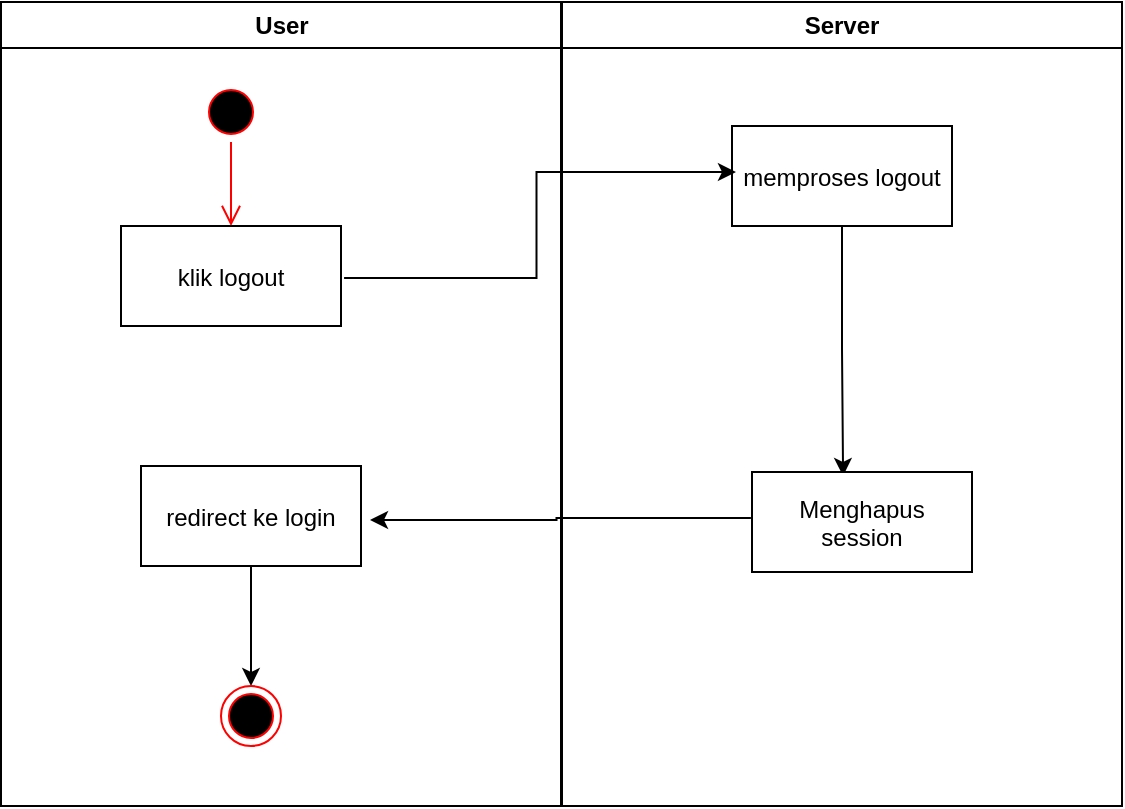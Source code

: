 <mxfile version="17.4.0" type="github">
  <diagram name="Page-1" id="e7e014a7-5840-1c2e-5031-d8a46d1fe8dd">
    <mxGraphModel dx="868" dy="593" grid="1" gridSize="10" guides="1" tooltips="1" connect="1" arrows="1" fold="1" page="1" pageScale="1" pageWidth="1169" pageHeight="826" background="none" math="0" shadow="0">
      <root>
        <mxCell id="0" />
        <mxCell id="1" parent="0" />
        <mxCell id="2" value="User" style="swimlane;whiteSpace=wrap" parent="1" vertex="1">
          <mxGeometry x="164.5" y="128" width="280" height="402" as="geometry" />
        </mxCell>
        <mxCell id="5" value="" style="ellipse;shape=startState;fillColor=#000000;strokeColor=#ff0000;" parent="2" vertex="1">
          <mxGeometry x="100" y="40" width="30" height="30" as="geometry" />
        </mxCell>
        <mxCell id="6" value="" style="edgeStyle=elbowEdgeStyle;elbow=horizontal;verticalAlign=bottom;endArrow=open;endSize=8;strokeColor=#FF0000;endFill=1;rounded=0" parent="2" source="5" target="7" edge="1">
          <mxGeometry x="100" y="40" as="geometry">
            <mxPoint x="115" y="110" as="targetPoint" />
          </mxGeometry>
        </mxCell>
        <mxCell id="7" value="klik logout" style="" parent="2" vertex="1">
          <mxGeometry x="60" y="112" width="110" height="50" as="geometry" />
        </mxCell>
        <mxCell id="uBzv8plQHfjgvvxTBPZD-51" style="edgeStyle=orthogonalEdgeStyle;rounded=0;orthogonalLoop=1;jettySize=auto;html=1;entryX=0.5;entryY=0;entryDx=0;entryDy=0;" edge="1" parent="2" source="uBzv8plQHfjgvvxTBPZD-48" target="uBzv8plQHfjgvvxTBPZD-50">
          <mxGeometry relative="1" as="geometry" />
        </mxCell>
        <mxCell id="uBzv8plQHfjgvvxTBPZD-48" value="redirect ke login" style="" vertex="1" parent="2">
          <mxGeometry x="70" y="232" width="110" height="50" as="geometry" />
        </mxCell>
        <mxCell id="uBzv8plQHfjgvvxTBPZD-50" value="" style="ellipse;html=1;shape=endState;fillColor=#000000;strokeColor=#ff0000;" vertex="1" parent="2">
          <mxGeometry x="110" y="342" width="30" height="30" as="geometry" />
        </mxCell>
        <mxCell id="3" value="Server" style="swimlane;whiteSpace=wrap" parent="1" vertex="1">
          <mxGeometry x="445" y="128" width="280" height="402" as="geometry" />
        </mxCell>
        <mxCell id="uBzv8plQHfjgvvxTBPZD-46" style="edgeStyle=orthogonalEdgeStyle;rounded=0;orthogonalLoop=1;jettySize=auto;html=1;entryX=0.414;entryY=0.04;entryDx=0;entryDy=0;entryPerimeter=0;" edge="1" parent="3" source="16" target="18">
          <mxGeometry relative="1" as="geometry" />
        </mxCell>
        <mxCell id="16" value="memproses logout" style="" parent="3" vertex="1">
          <mxGeometry x="85" y="62" width="110" height="50" as="geometry" />
        </mxCell>
        <mxCell id="18" value="Menghapus&#xa;session" style="" parent="3" vertex="1">
          <mxGeometry x="95" y="235" width="110" height="50" as="geometry" />
        </mxCell>
        <mxCell id="uBzv8plQHfjgvvxTBPZD-41" style="edgeStyle=orthogonalEdgeStyle;rounded=0;orthogonalLoop=1;jettySize=auto;html=1;entryX=0.018;entryY=0.46;entryDx=0;entryDy=0;entryPerimeter=0;exitX=1.014;exitY=0.52;exitDx=0;exitDy=0;exitPerimeter=0;" edge="1" parent="1" source="7" target="16">
          <mxGeometry relative="1" as="geometry">
            <mxPoint x="340" y="263" as="sourcePoint" />
          </mxGeometry>
        </mxCell>
        <mxCell id="uBzv8plQHfjgvvxTBPZD-49" style="edgeStyle=orthogonalEdgeStyle;rounded=0;orthogonalLoop=1;jettySize=auto;html=1;entryX=1.041;entryY=0.54;entryDx=0;entryDy=0;entryPerimeter=0;exitX=-0.005;exitY=0.46;exitDx=0;exitDy=0;exitPerimeter=0;" edge="1" parent="1" source="18" target="uBzv8plQHfjgvvxTBPZD-48">
          <mxGeometry relative="1" as="geometry" />
        </mxCell>
      </root>
    </mxGraphModel>
  </diagram>
</mxfile>
